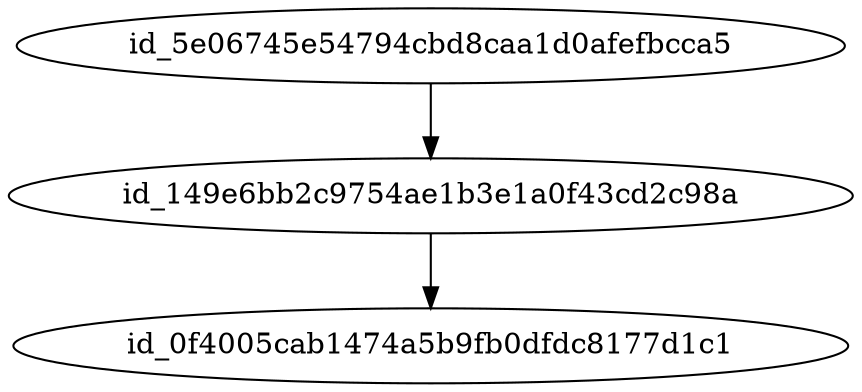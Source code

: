 digraph chain {
    id_5e06745e54794cbd8caa1d0afefbcca5 -> id_149e6bb2c9754ae1b3e1a0f43cd2c98a
    id_149e6bb2c9754ae1b3e1a0f43cd2c98a -> id_0f4005cab1474a5b9fb0dfdc8177d1c1
}